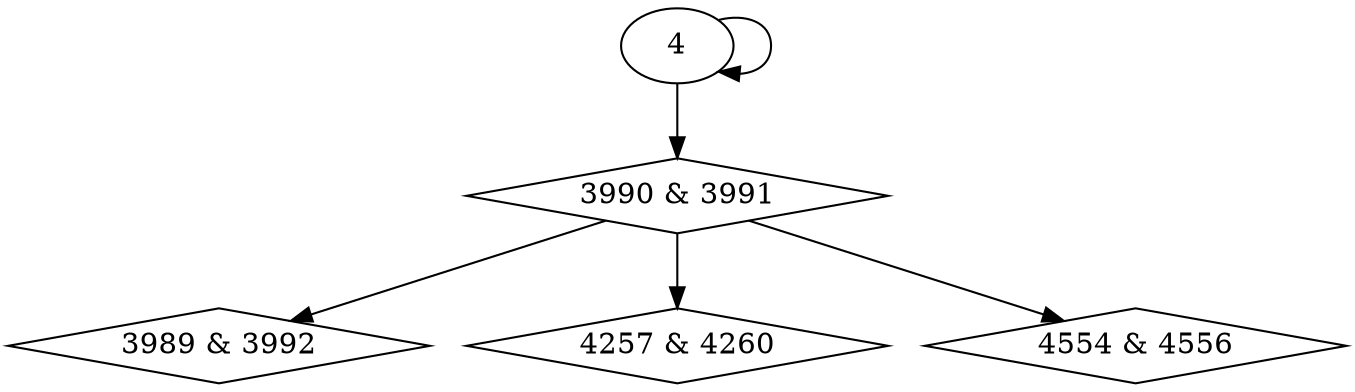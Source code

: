 digraph {
0 [label = "3989 & 3992", shape = diamond];
1 [label = "3990 & 3991", shape = diamond];
2 [label = "4257 & 4260", shape = diamond];
3 [label = "4554 & 4556", shape = diamond];
1 -> 0;
4 -> 1;
1 -> 2;
1 -> 3;
4 -> 4;
}
